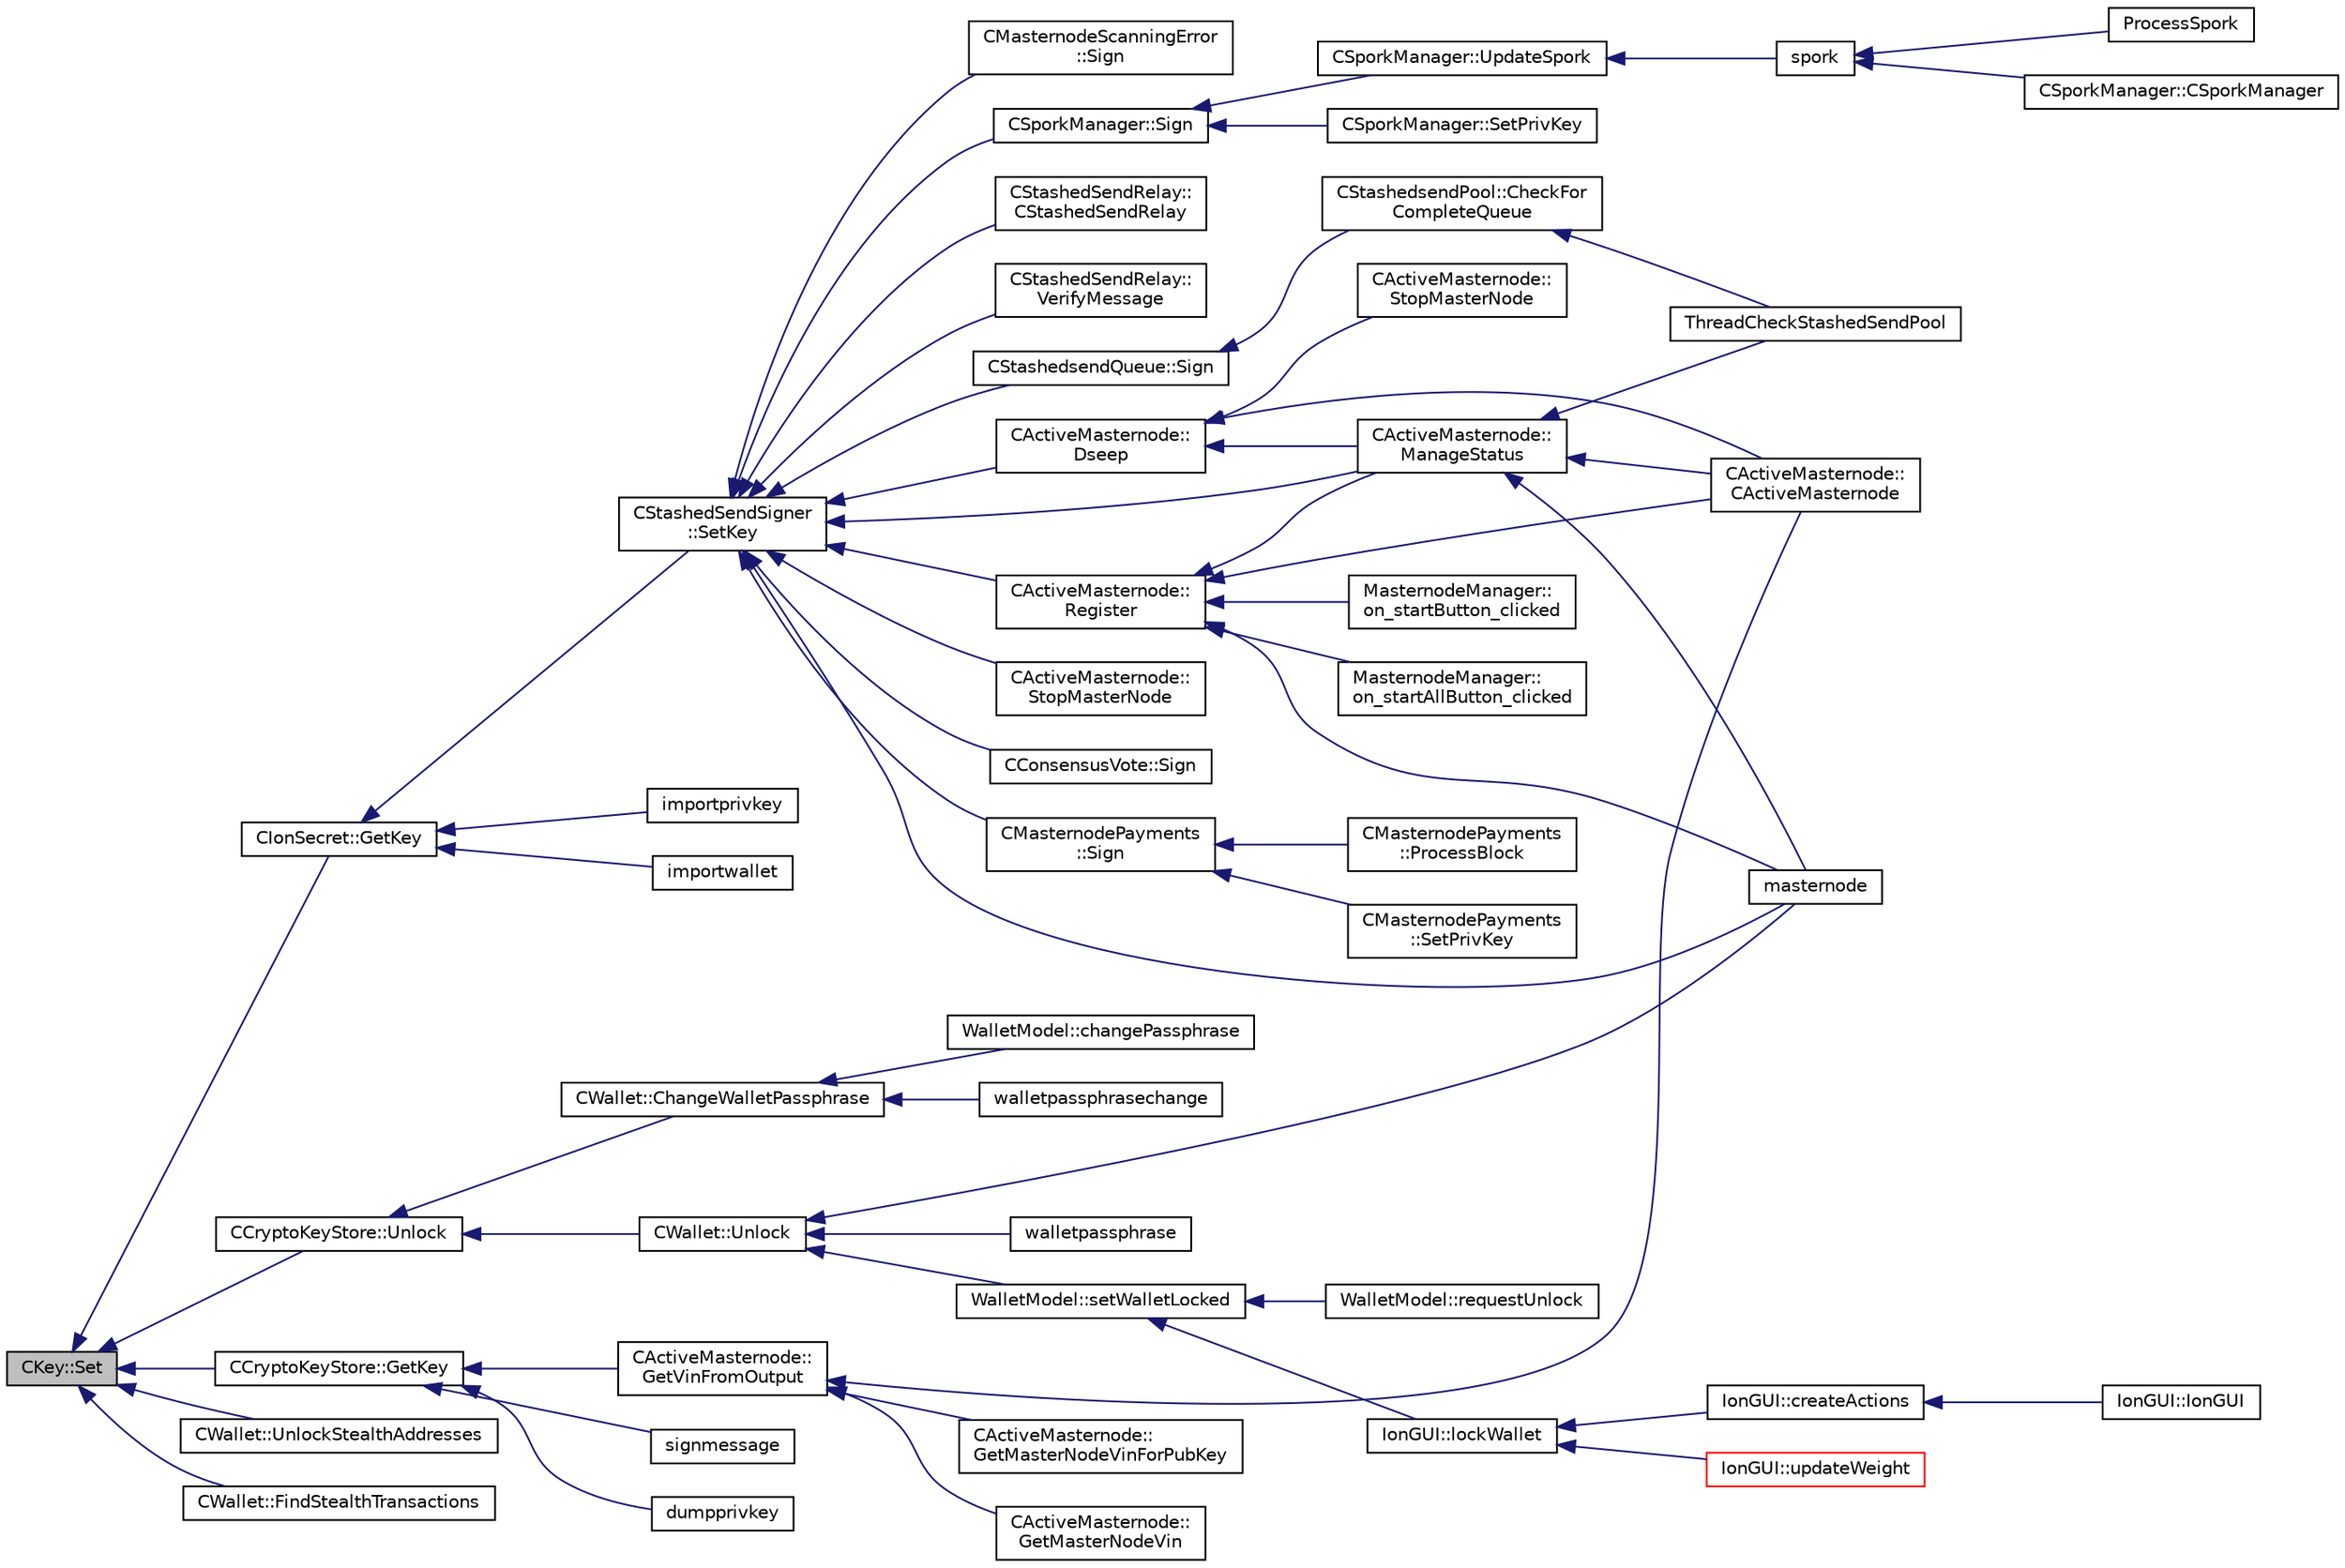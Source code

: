 digraph "CKey::Set"
{
  edge [fontname="Helvetica",fontsize="10",labelfontname="Helvetica",labelfontsize="10"];
  node [fontname="Helvetica",fontsize="10",shape=record];
  rankdir="LR";
  Node280 [label="CKey::Set",height=0.2,width=0.4,color="black", fillcolor="grey75", style="filled", fontcolor="black"];
  Node280 -> Node281 [dir="back",color="midnightblue",fontsize="10",style="solid",fontname="Helvetica"];
  Node281 [label="CIonSecret::GetKey",height=0.2,width=0.4,color="black", fillcolor="white", style="filled",URL="$class_c_ion_secret.html#a5220650629f8d852bd6cffeec00df235"];
  Node281 -> Node282 [dir="back",color="midnightblue",fontsize="10",style="solid",fontname="Helvetica"];
  Node282 [label="importprivkey",height=0.2,width=0.4,color="black", fillcolor="white", style="filled",URL="$rpcdump_8cpp.html#a3a6fdb974fce01220a895393d444e981"];
  Node281 -> Node283 [dir="back",color="midnightblue",fontsize="10",style="solid",fontname="Helvetica"];
  Node283 [label="importwallet",height=0.2,width=0.4,color="black", fillcolor="white", style="filled",URL="$rpcdump_8cpp.html#a2566d5c9dd1938b74e70398cdb3ac5c1"];
  Node281 -> Node284 [dir="back",color="midnightblue",fontsize="10",style="solid",fontname="Helvetica"];
  Node284 [label="CStashedSendSigner\l::SetKey",height=0.2,width=0.4,color="black", fillcolor="white", style="filled",URL="$class_c_stashed_send_signer.html#a706eb86a74431f151080cb9e466fe6ce",tooltip="Set the private/public key values, returns true if successful. "];
  Node284 -> Node285 [dir="back",color="midnightblue",fontsize="10",style="solid",fontname="Helvetica"];
  Node285 [label="CActiveMasternode::\lManageStatus",height=0.2,width=0.4,color="black", fillcolor="white", style="filled",URL="$class_c_active_masternode.html#a8004b3b2100da7dcfedbd1e959633e51"];
  Node285 -> Node286 [dir="back",color="midnightblue",fontsize="10",style="solid",fontname="Helvetica"];
  Node286 [label="CActiveMasternode::\lCActiveMasternode",height=0.2,width=0.4,color="black", fillcolor="white", style="filled",URL="$class_c_active_masternode.html#a7ffb946d1b2aad0054d3b3efce8c0543"];
  Node285 -> Node287 [dir="back",color="midnightblue",fontsize="10",style="solid",fontname="Helvetica"];
  Node287 [label="masternode",height=0.2,width=0.4,color="black", fillcolor="white", style="filled",URL="$rpcstashedsend_8cpp.html#a30609e443aeb47c29ed0878d16b1b5e1"];
  Node285 -> Node288 [dir="back",color="midnightblue",fontsize="10",style="solid",fontname="Helvetica"];
  Node288 [label="ThreadCheckStashedSendPool",height=0.2,width=0.4,color="black", fillcolor="white", style="filled",URL="$stashedsend_8h.html#ab583ddc86effded8432ea5387f77d883"];
  Node284 -> Node289 [dir="back",color="midnightblue",fontsize="10",style="solid",fontname="Helvetica"];
  Node289 [label="CActiveMasternode::\lStopMasterNode",height=0.2,width=0.4,color="black", fillcolor="white", style="filled",URL="$class_c_active_masternode.html#aa8221b9331dba267e222a84dd5d5b00d"];
  Node284 -> Node290 [dir="back",color="midnightblue",fontsize="10",style="solid",fontname="Helvetica"];
  Node290 [label="CActiveMasternode::\lDseep",height=0.2,width=0.4,color="black", fillcolor="white", style="filled",URL="$class_c_active_masternode.html#af217e0c05aee3315421a8760db6a7a6c"];
  Node290 -> Node285 [dir="back",color="midnightblue",fontsize="10",style="solid",fontname="Helvetica"];
  Node290 -> Node291 [dir="back",color="midnightblue",fontsize="10",style="solid",fontname="Helvetica"];
  Node291 [label="CActiveMasternode::\lStopMasterNode",height=0.2,width=0.4,color="black", fillcolor="white", style="filled",URL="$class_c_active_masternode.html#a32a25010441010c267ace316e8bc8f8e"];
  Node290 -> Node286 [dir="back",color="midnightblue",fontsize="10",style="solid",fontname="Helvetica"];
  Node284 -> Node292 [dir="back",color="midnightblue",fontsize="10",style="solid",fontname="Helvetica"];
  Node292 [label="CActiveMasternode::\lRegister",height=0.2,width=0.4,color="black", fillcolor="white", style="filled",URL="$class_c_active_masternode.html#aacd8f048772ab4f9908c11d29727063d",tooltip="Register remote Masternode. "];
  Node292 -> Node285 [dir="back",color="midnightblue",fontsize="10",style="solid",fontname="Helvetica"];
  Node292 -> Node286 [dir="back",color="midnightblue",fontsize="10",style="solid",fontname="Helvetica"];
  Node292 -> Node293 [dir="back",color="midnightblue",fontsize="10",style="solid",fontname="Helvetica"];
  Node293 [label="MasternodeManager::\lon_startButton_clicked",height=0.2,width=0.4,color="black", fillcolor="white", style="filled",URL="$class_masternode_manager.html#a83f5cf149fdaf6d7fce1a3378611c3f9"];
  Node292 -> Node294 [dir="back",color="midnightblue",fontsize="10",style="solid",fontname="Helvetica"];
  Node294 [label="MasternodeManager::\lon_startAllButton_clicked",height=0.2,width=0.4,color="black", fillcolor="white", style="filled",URL="$class_masternode_manager.html#aad77095fab625d3a02afa52696f64e2f"];
  Node292 -> Node287 [dir="back",color="midnightblue",fontsize="10",style="solid",fontname="Helvetica"];
  Node284 -> Node295 [dir="back",color="midnightblue",fontsize="10",style="solid",fontname="Helvetica"];
  Node295 [label="CConsensusVote::Sign",height=0.2,width=0.4,color="black", fillcolor="white", style="filled",URL="$class_c_consensus_vote.html#a687495887aa75f5d5bb70f93ecb820d0"];
  Node284 -> Node296 [dir="back",color="midnightblue",fontsize="10",style="solid",fontname="Helvetica"];
  Node296 [label="CMasternodePayments\l::Sign",height=0.2,width=0.4,color="black", fillcolor="white", style="filled",URL="$class_c_masternode_payments.html#a7d04afdf936b8de605ab6f478c7fad51"];
  Node296 -> Node297 [dir="back",color="midnightblue",fontsize="10",style="solid",fontname="Helvetica"];
  Node297 [label="CMasternodePayments\l::ProcessBlock",height=0.2,width=0.4,color="black", fillcolor="white", style="filled",URL="$class_c_masternode_payments.html#aa23dfbc148f10f601e9771bfcffea441"];
  Node296 -> Node298 [dir="back",color="midnightblue",fontsize="10",style="solid",fontname="Helvetica"];
  Node298 [label="CMasternodePayments\l::SetPrivKey",height=0.2,width=0.4,color="black", fillcolor="white", style="filled",URL="$class_c_masternode_payments.html#a525bcafd8d00b58a3e05a848ef493603"];
  Node284 -> Node299 [dir="back",color="midnightblue",fontsize="10",style="solid",fontname="Helvetica"];
  Node299 [label="CMasternodeScanningError\l::Sign",height=0.2,width=0.4,color="black", fillcolor="white", style="filled",URL="$class_c_masternode_scanning_error.html#afdc8ec9b08767cdf3c6a6cc819af7d09"];
  Node284 -> Node287 [dir="back",color="midnightblue",fontsize="10",style="solid",fontname="Helvetica"];
  Node284 -> Node300 [dir="back",color="midnightblue",fontsize="10",style="solid",fontname="Helvetica"];
  Node300 [label="CSporkManager::Sign",height=0.2,width=0.4,color="black", fillcolor="white", style="filled",URL="$class_c_spork_manager.html#adf1b5d40f378c4bd3a5ea31905b11f30"];
  Node300 -> Node301 [dir="back",color="midnightblue",fontsize="10",style="solid",fontname="Helvetica"];
  Node301 [label="CSporkManager::UpdateSpork",height=0.2,width=0.4,color="black", fillcolor="white", style="filled",URL="$class_c_spork_manager.html#a51293c5c9db22f4435f044b4ccb65028"];
  Node301 -> Node302 [dir="back",color="midnightblue",fontsize="10",style="solid",fontname="Helvetica"];
  Node302 [label="spork",height=0.2,width=0.4,color="black", fillcolor="white", style="filled",URL="$rpcmisc_8cpp.html#a8dcc7f3e5749bbd1dad163b85d0abdcb"];
  Node302 -> Node303 [dir="back",color="midnightblue",fontsize="10",style="solid",fontname="Helvetica"];
  Node303 [label="ProcessSpork",height=0.2,width=0.4,color="black", fillcolor="white", style="filled",URL="$spork_8h.html#a3f9c24c1f4c012152fb4422ca981610a"];
  Node302 -> Node304 [dir="back",color="midnightblue",fontsize="10",style="solid",fontname="Helvetica"];
  Node304 [label="CSporkManager::CSporkManager",height=0.2,width=0.4,color="black", fillcolor="white", style="filled",URL="$class_c_spork_manager.html#af25ba284196ede7288bc9855e7f8a8a5"];
  Node300 -> Node305 [dir="back",color="midnightblue",fontsize="10",style="solid",fontname="Helvetica"];
  Node305 [label="CSporkManager::SetPrivKey",height=0.2,width=0.4,color="black", fillcolor="white", style="filled",URL="$class_c_spork_manager.html#a599d088218de9d242e4dc5cb17dd310b"];
  Node284 -> Node306 [dir="back",color="midnightblue",fontsize="10",style="solid",fontname="Helvetica"];
  Node306 [label="CStashedSendRelay::\lCStashedSendRelay",height=0.2,width=0.4,color="black", fillcolor="white", style="filled",URL="$class_c_stashed_send_relay.html#ac4f08ff3af1c8730a259abe6dc0972f5"];
  Node284 -> Node307 [dir="back",color="midnightblue",fontsize="10",style="solid",fontname="Helvetica"];
  Node307 [label="CStashedSendRelay::\lVerifyMessage",height=0.2,width=0.4,color="black", fillcolor="white", style="filled",URL="$class_c_stashed_send_relay.html#afbd1e6eeec3e89109d9fcb0d899da517"];
  Node284 -> Node308 [dir="back",color="midnightblue",fontsize="10",style="solid",fontname="Helvetica"];
  Node308 [label="CStashedsendQueue::Sign",height=0.2,width=0.4,color="black", fillcolor="white", style="filled",URL="$class_c_stashedsend_queue.html#a781354a3071b29fbf76df2353919933c",tooltip="Sign this Stashedsend transaction. "];
  Node308 -> Node309 [dir="back",color="midnightblue",fontsize="10",style="solid",fontname="Helvetica"];
  Node309 [label="CStashedsendPool::CheckFor\lCompleteQueue",height=0.2,width=0.4,color="black", fillcolor="white", style="filled",URL="$class_c_stashedsend_pool.html#a46fd3f0fc3671683518cd090b25c97d7"];
  Node309 -> Node288 [dir="back",color="midnightblue",fontsize="10",style="solid",fontname="Helvetica"];
  Node280 -> Node310 [dir="back",color="midnightblue",fontsize="10",style="solid",fontname="Helvetica"];
  Node310 [label="CCryptoKeyStore::Unlock",height=0.2,width=0.4,color="black", fillcolor="white", style="filled",URL="$class_c_crypto_key_store.html#a81bd70e18aa75f566526620a74f9cd88"];
  Node310 -> Node311 [dir="back",color="midnightblue",fontsize="10",style="solid",fontname="Helvetica"];
  Node311 [label="CWallet::Unlock",height=0.2,width=0.4,color="black", fillcolor="white", style="filled",URL="$class_c_wallet.html#a654ae5a3a7c4c7c7bfd271f108781b40"];
  Node311 -> Node312 [dir="back",color="midnightblue",fontsize="10",style="solid",fontname="Helvetica"];
  Node312 [label="WalletModel::setWalletLocked",height=0.2,width=0.4,color="black", fillcolor="white", style="filled",URL="$class_wallet_model.html#a5a8b65bfaecb0813d64c733f4f34f090"];
  Node312 -> Node313 [dir="back",color="midnightblue",fontsize="10",style="solid",fontname="Helvetica"];
  Node313 [label="IonGUI::lockWallet",height=0.2,width=0.4,color="black", fillcolor="white", style="filled",URL="$class_ion_g_u_i.html#abfbef460c97022eea4d5e2dec1887ba0"];
  Node313 -> Node314 [dir="back",color="midnightblue",fontsize="10",style="solid",fontname="Helvetica"];
  Node314 [label="IonGUI::createActions",height=0.2,width=0.4,color="black", fillcolor="white", style="filled",URL="$class_ion_g_u_i.html#a5a5e1c2fbc2fec3d925d654c61a8b252",tooltip="Create the main UI actions. "];
  Node314 -> Node315 [dir="back",color="midnightblue",fontsize="10",style="solid",fontname="Helvetica"];
  Node315 [label="IonGUI::IonGUI",height=0.2,width=0.4,color="black", fillcolor="white", style="filled",URL="$class_ion_g_u_i.html#ad0e22e4901b039bcc987ef0328c8c5d4"];
  Node313 -> Node316 [dir="back",color="midnightblue",fontsize="10",style="solid",fontname="Helvetica"];
  Node316 [label="IonGUI::updateWeight",height=0.2,width=0.4,color="red", fillcolor="white", style="filled",URL="$class_ion_g_u_i.html#a2689de984576a927ea382a800a81a3f0"];
  Node312 -> Node318 [dir="back",color="midnightblue",fontsize="10",style="solid",fontname="Helvetica"];
  Node318 [label="WalletModel::requestUnlock",height=0.2,width=0.4,color="black", fillcolor="white", style="filled",URL="$class_wallet_model.html#ae98eaede9493625ce778a0a873b3d124"];
  Node311 -> Node287 [dir="back",color="midnightblue",fontsize="10",style="solid",fontname="Helvetica"];
  Node311 -> Node319 [dir="back",color="midnightblue",fontsize="10",style="solid",fontname="Helvetica"];
  Node319 [label="walletpassphrase",height=0.2,width=0.4,color="black", fillcolor="white", style="filled",URL="$rpcwallet_8cpp.html#a733f7c70e7c18783935e6de9643c0086"];
  Node310 -> Node320 [dir="back",color="midnightblue",fontsize="10",style="solid",fontname="Helvetica"];
  Node320 [label="CWallet::ChangeWalletPassphrase",height=0.2,width=0.4,color="black", fillcolor="white", style="filled",URL="$class_c_wallet.html#a4abcec3066e7c462f4564c159fc15031"];
  Node320 -> Node321 [dir="back",color="midnightblue",fontsize="10",style="solid",fontname="Helvetica"];
  Node321 [label="WalletModel::changePassphrase",height=0.2,width=0.4,color="black", fillcolor="white", style="filled",URL="$class_wallet_model.html#a67ebff3f267b5c9973c0465184c085a4"];
  Node320 -> Node322 [dir="back",color="midnightblue",fontsize="10",style="solid",fontname="Helvetica"];
  Node322 [label="walletpassphrasechange",height=0.2,width=0.4,color="black", fillcolor="white", style="filled",URL="$rpcwallet_8cpp.html#a84ad884957e24688433be32a9ca70933"];
  Node280 -> Node323 [dir="back",color="midnightblue",fontsize="10",style="solid",fontname="Helvetica"];
  Node323 [label="CCryptoKeyStore::GetKey",height=0.2,width=0.4,color="black", fillcolor="white", style="filled",URL="$class_c_crypto_key_store.html#af46ec271fffb65a113702ba40a3738c8"];
  Node323 -> Node324 [dir="back",color="midnightblue",fontsize="10",style="solid",fontname="Helvetica"];
  Node324 [label="CActiveMasternode::\lGetVinFromOutput",height=0.2,width=0.4,color="black", fillcolor="white", style="filled",URL="$class_c_active_masternode.html#abc2ae1e24001f80ace4bbea2b6453944"];
  Node324 -> Node325 [dir="back",color="midnightblue",fontsize="10",style="solid",fontname="Helvetica"];
  Node325 [label="CActiveMasternode::\lGetMasterNodeVin",height=0.2,width=0.4,color="black", fillcolor="white", style="filled",URL="$class_c_active_masternode.html#adc93036b86ee9ef6abe5e0b783a51283"];
  Node324 -> Node326 [dir="back",color="midnightblue",fontsize="10",style="solid",fontname="Helvetica"];
  Node326 [label="CActiveMasternode::\lGetMasterNodeVinForPubKey",height=0.2,width=0.4,color="black", fillcolor="white", style="filled",URL="$class_c_active_masternode.html#ada17e6bbfd69a3acf166b49c10365da4"];
  Node324 -> Node286 [dir="back",color="midnightblue",fontsize="10",style="solid",fontname="Helvetica"];
  Node323 -> Node327 [dir="back",color="midnightblue",fontsize="10",style="solid",fontname="Helvetica"];
  Node327 [label="dumpprivkey",height=0.2,width=0.4,color="black", fillcolor="white", style="filled",URL="$rpcdump_8cpp.html#a4010fb238298e15c540d3e5ecd60f858"];
  Node323 -> Node328 [dir="back",color="midnightblue",fontsize="10",style="solid",fontname="Helvetica"];
  Node328 [label="signmessage",height=0.2,width=0.4,color="black", fillcolor="white", style="filled",URL="$rpcwallet_8cpp.html#a315b42a2c859c4b50a54c1b05984928c"];
  Node280 -> Node329 [dir="back",color="midnightblue",fontsize="10",style="solid",fontname="Helvetica"];
  Node329 [label="CWallet::UnlockStealthAddresses",height=0.2,width=0.4,color="black", fillcolor="white", style="filled",URL="$class_c_wallet.html#ac45af0632ea59c56295d3158b7387f33"];
  Node280 -> Node330 [dir="back",color="midnightblue",fontsize="10",style="solid",fontname="Helvetica"];
  Node330 [label="CWallet::FindStealthTransactions",height=0.2,width=0.4,color="black", fillcolor="white", style="filled",URL="$class_c_wallet.html#a5d0e2025dc7a87a0406be272b80509ee"];
}
